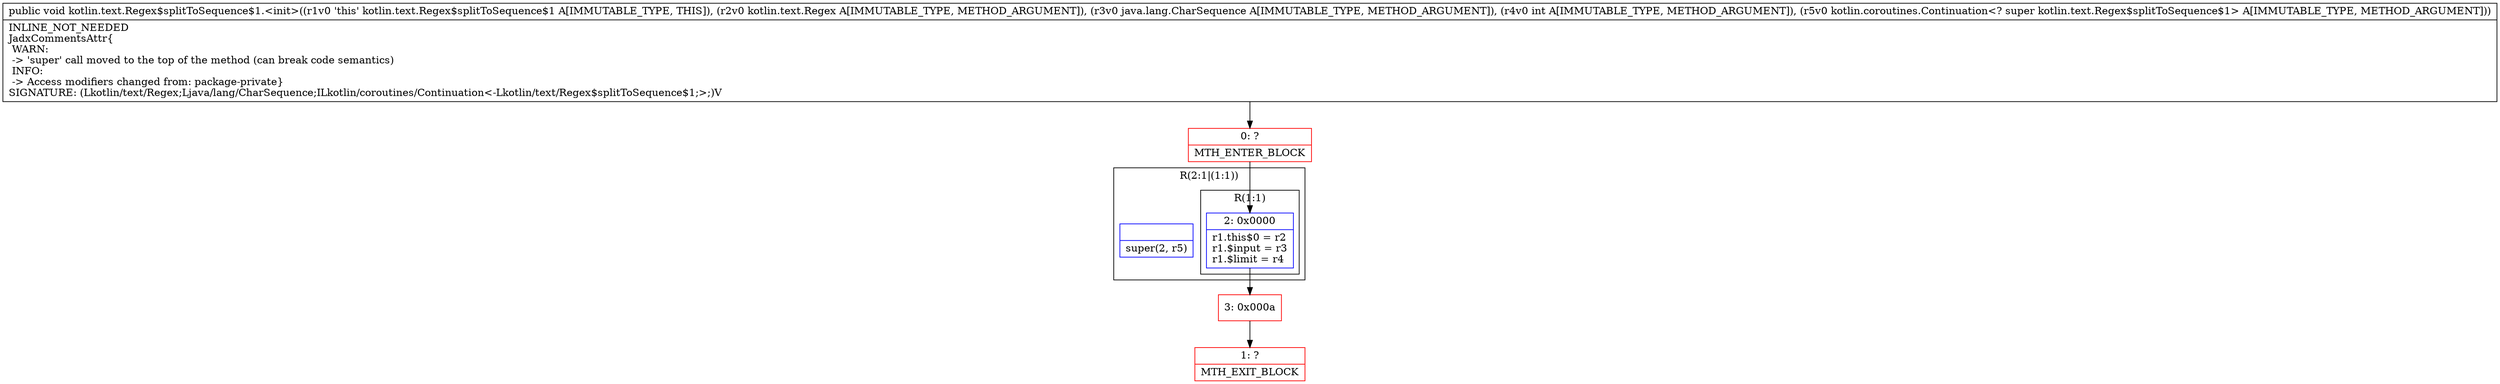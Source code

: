 digraph "CFG forkotlin.text.Regex$splitToSequence$1.\<init\>(Lkotlin\/text\/Regex;Ljava\/lang\/CharSequence;ILkotlin\/coroutines\/Continuation;)V" {
subgraph cluster_Region_157941266 {
label = "R(2:1|(1:1))";
node [shape=record,color=blue];
Node_InsnContainer_305841931 [shape=record,label="{|super(2, r5)\l}"];
subgraph cluster_Region_2009116942 {
label = "R(1:1)";
node [shape=record,color=blue];
Node_2 [shape=record,label="{2\:\ 0x0000|r1.this$0 = r2\lr1.$input = r3\lr1.$limit = r4\l}"];
}
}
Node_0 [shape=record,color=red,label="{0\:\ ?|MTH_ENTER_BLOCK\l}"];
Node_3 [shape=record,color=red,label="{3\:\ 0x000a}"];
Node_1 [shape=record,color=red,label="{1\:\ ?|MTH_EXIT_BLOCK\l}"];
MethodNode[shape=record,label="{public void kotlin.text.Regex$splitToSequence$1.\<init\>((r1v0 'this' kotlin.text.Regex$splitToSequence$1 A[IMMUTABLE_TYPE, THIS]), (r2v0 kotlin.text.Regex A[IMMUTABLE_TYPE, METHOD_ARGUMENT]), (r3v0 java.lang.CharSequence A[IMMUTABLE_TYPE, METHOD_ARGUMENT]), (r4v0 int A[IMMUTABLE_TYPE, METHOD_ARGUMENT]), (r5v0 kotlin.coroutines.Continuation\<? super kotlin.text.Regex$splitToSequence$1\> A[IMMUTABLE_TYPE, METHOD_ARGUMENT]))  | INLINE_NOT_NEEDED\lJadxCommentsAttr\{\l WARN: \l \-\> 'super' call moved to the top of the method (can break code semantics)\l INFO: \l \-\> Access modifiers changed from: package\-private\}\lSIGNATURE: (Lkotlin\/text\/Regex;Ljava\/lang\/CharSequence;ILkotlin\/coroutines\/Continuation\<\-Lkotlin\/text\/Regex$splitToSequence$1;\>;)V\l}"];
MethodNode -> Node_0;Node_2 -> Node_3;
Node_0 -> Node_2;
Node_3 -> Node_1;
}


